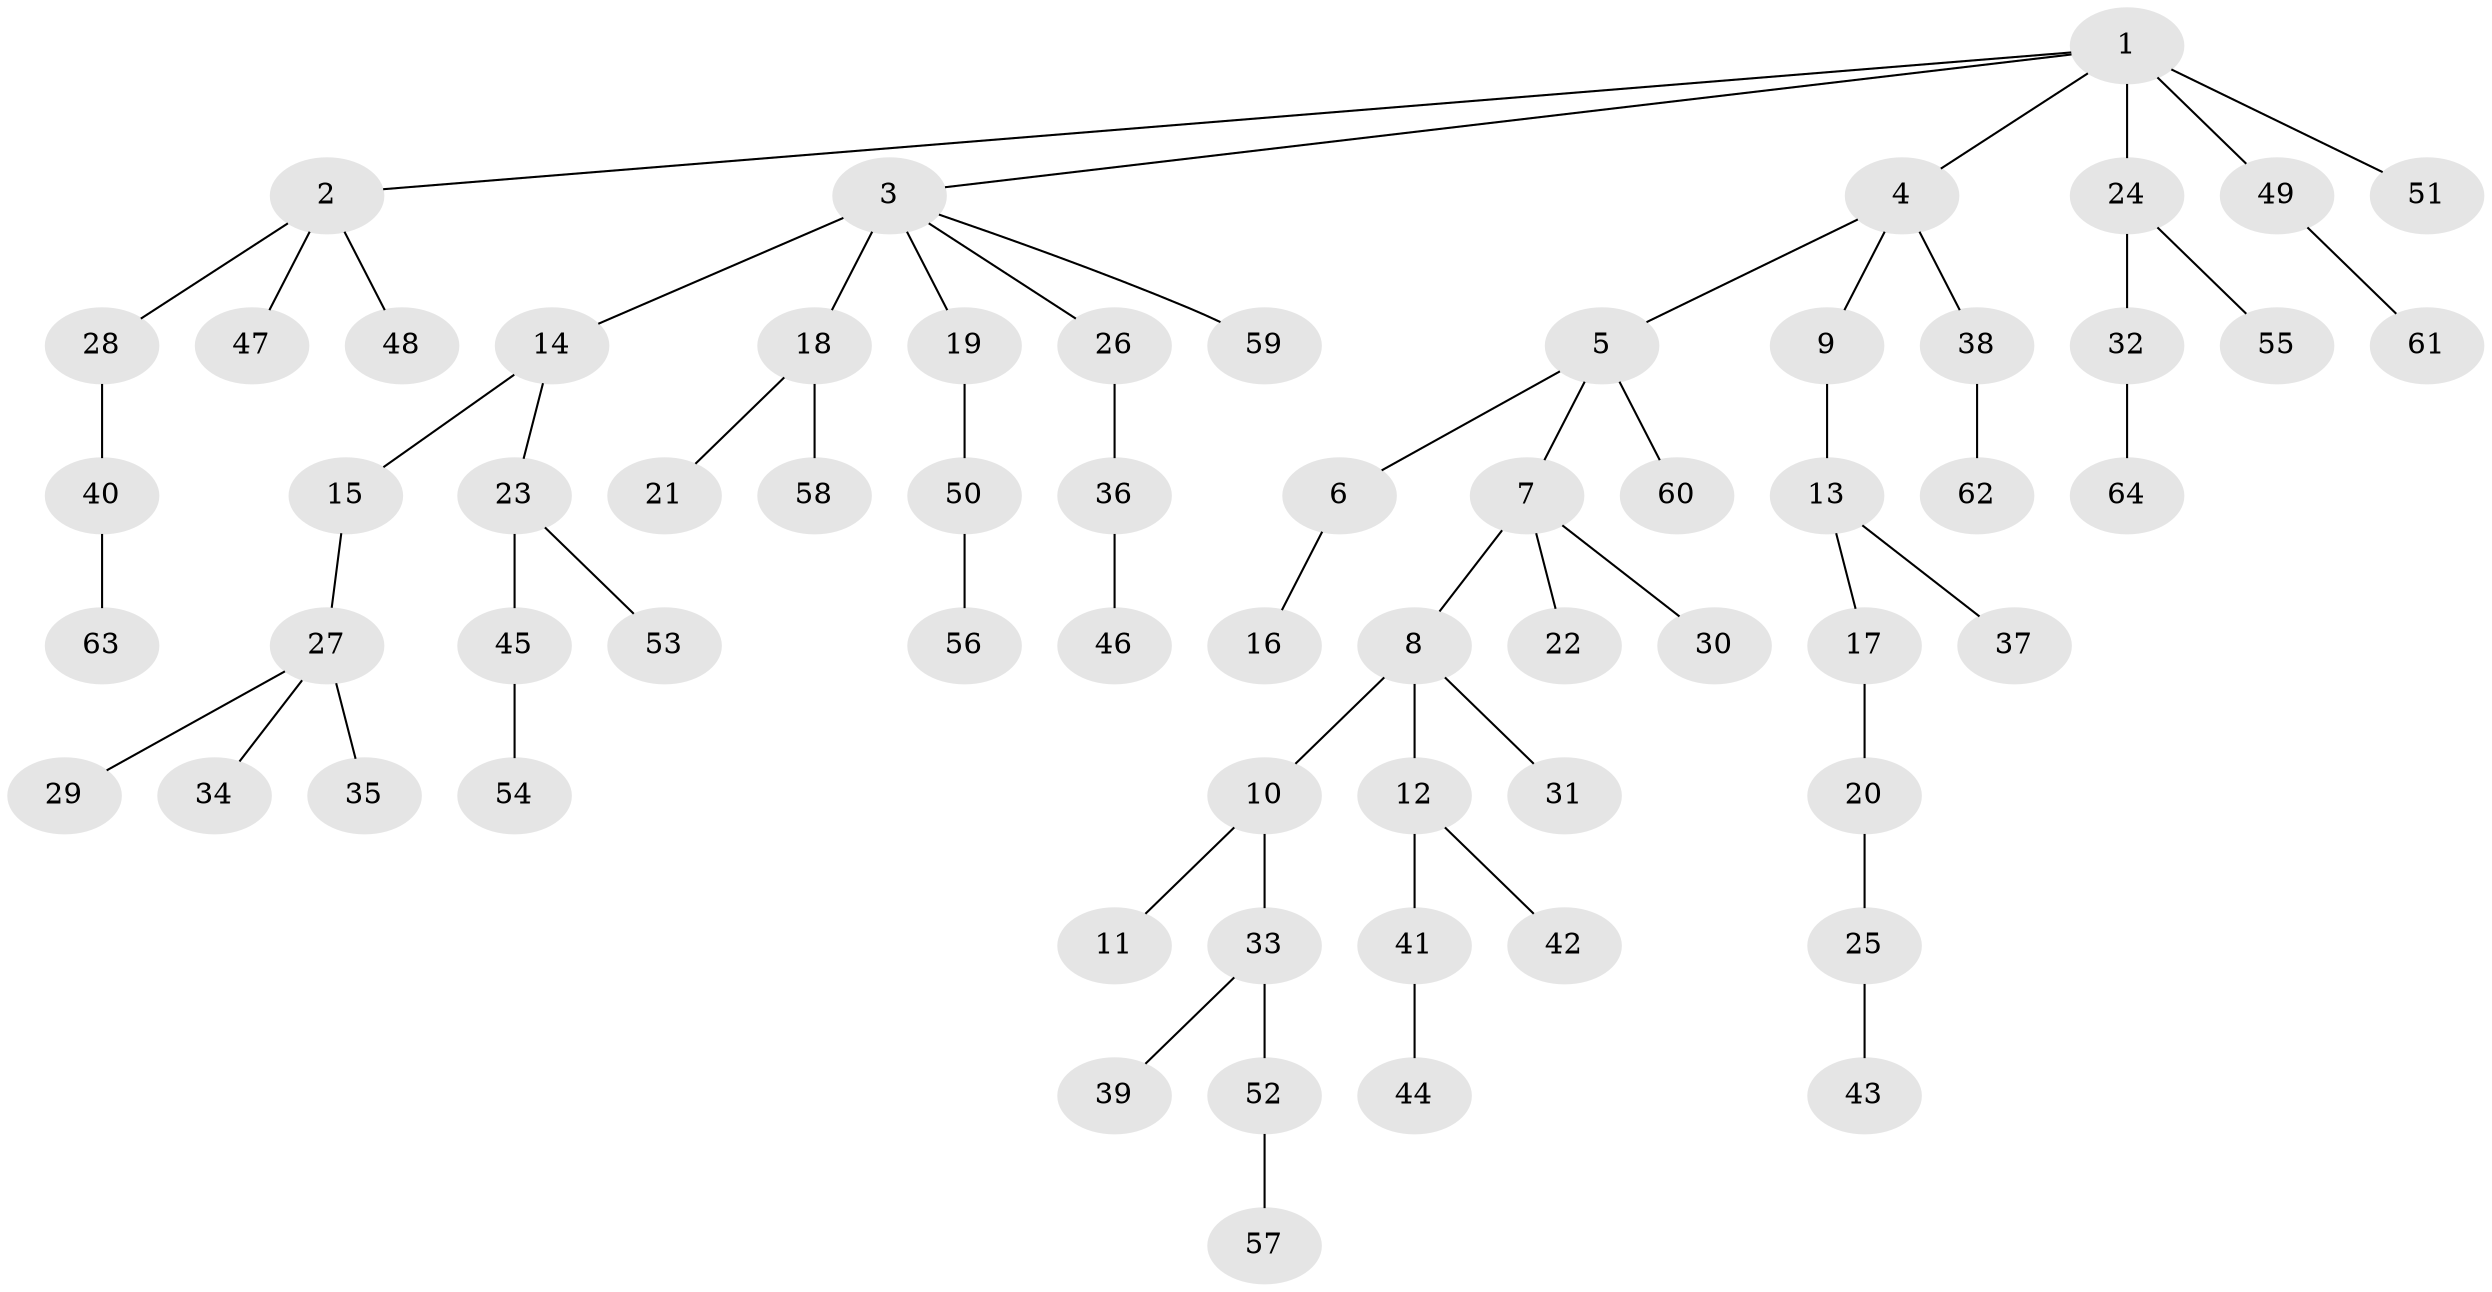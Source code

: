 // original degree distribution, {6: 0.0234375, 5: 0.0625, 3: 0.125, 2: 0.203125, 4: 0.0546875, 1: 0.53125}
// Generated by graph-tools (version 1.1) at 2025/52/03/04/25 22:52:05]
// undirected, 64 vertices, 63 edges
graph export_dot {
  node [color=gray90,style=filled];
  1;
  2;
  3;
  4;
  5;
  6;
  7;
  8;
  9;
  10;
  11;
  12;
  13;
  14;
  15;
  16;
  17;
  18;
  19;
  20;
  21;
  22;
  23;
  24;
  25;
  26;
  27;
  28;
  29;
  30;
  31;
  32;
  33;
  34;
  35;
  36;
  37;
  38;
  39;
  40;
  41;
  42;
  43;
  44;
  45;
  46;
  47;
  48;
  49;
  50;
  51;
  52;
  53;
  54;
  55;
  56;
  57;
  58;
  59;
  60;
  61;
  62;
  63;
  64;
  1 -- 2 [weight=1.0];
  1 -- 3 [weight=1.0];
  1 -- 4 [weight=1.0];
  1 -- 24 [weight=1.0];
  1 -- 49 [weight=1.0];
  1 -- 51 [weight=2.0];
  2 -- 28 [weight=1.0];
  2 -- 47 [weight=1.0];
  2 -- 48 [weight=1.0];
  3 -- 14 [weight=1.0];
  3 -- 18 [weight=3.0];
  3 -- 19 [weight=1.0];
  3 -- 26 [weight=1.0];
  3 -- 59 [weight=1.0];
  4 -- 5 [weight=1.0];
  4 -- 9 [weight=1.0];
  4 -- 38 [weight=1.0];
  5 -- 6 [weight=1.0];
  5 -- 7 [weight=1.0];
  5 -- 60 [weight=1.0];
  6 -- 16 [weight=1.0];
  7 -- 8 [weight=1.0];
  7 -- 22 [weight=1.0];
  7 -- 30 [weight=1.0];
  8 -- 10 [weight=1.0];
  8 -- 12 [weight=1.0];
  8 -- 31 [weight=1.0];
  9 -- 13 [weight=2.0];
  10 -- 11 [weight=1.0];
  10 -- 33 [weight=1.0];
  12 -- 41 [weight=1.0];
  12 -- 42 [weight=1.0];
  13 -- 17 [weight=1.0];
  13 -- 37 [weight=1.0];
  14 -- 15 [weight=1.0];
  14 -- 23 [weight=1.0];
  15 -- 27 [weight=1.0];
  17 -- 20 [weight=1.0];
  18 -- 21 [weight=1.0];
  18 -- 58 [weight=1.0];
  19 -- 50 [weight=1.0];
  20 -- 25 [weight=1.0];
  23 -- 45 [weight=1.0];
  23 -- 53 [weight=1.0];
  24 -- 32 [weight=2.0];
  24 -- 55 [weight=1.0];
  25 -- 43 [weight=1.0];
  26 -- 36 [weight=1.0];
  27 -- 29 [weight=1.0];
  27 -- 34 [weight=1.0];
  27 -- 35 [weight=1.0];
  28 -- 40 [weight=1.0];
  32 -- 64 [weight=1.0];
  33 -- 39 [weight=1.0];
  33 -- 52 [weight=1.0];
  36 -- 46 [weight=1.0];
  38 -- 62 [weight=1.0];
  40 -- 63 [weight=1.0];
  41 -- 44 [weight=2.0];
  45 -- 54 [weight=2.0];
  49 -- 61 [weight=1.0];
  50 -- 56 [weight=2.0];
  52 -- 57 [weight=1.0];
}
